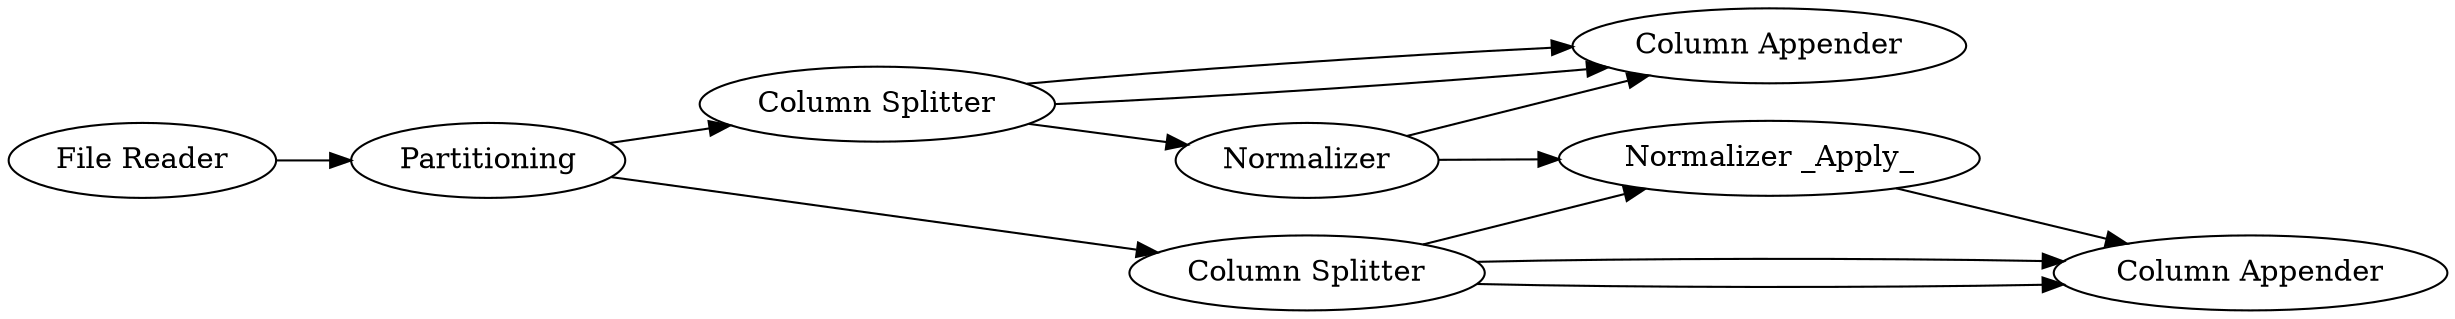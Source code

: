 digraph {
	50 [label="File Reader"]
	53 [label=Partitioning]
	56 [label=Normalizer]
	90 [label="Normalizer _Apply_"]
	91 [label="Column Appender"]
	92 [label="Column Splitter"]
	93 [label="Column Splitter"]
	94 [label="Column Appender"]
	50 -> 53
	53 -> 92
	53 -> 93
	56 -> 90
	56 -> 91
	90 -> 94
	92 -> 56
	92 -> 91
	92 -> 91
	93 -> 90
	93 -> 94
	93 -> 94
	rankdir=LR
}
